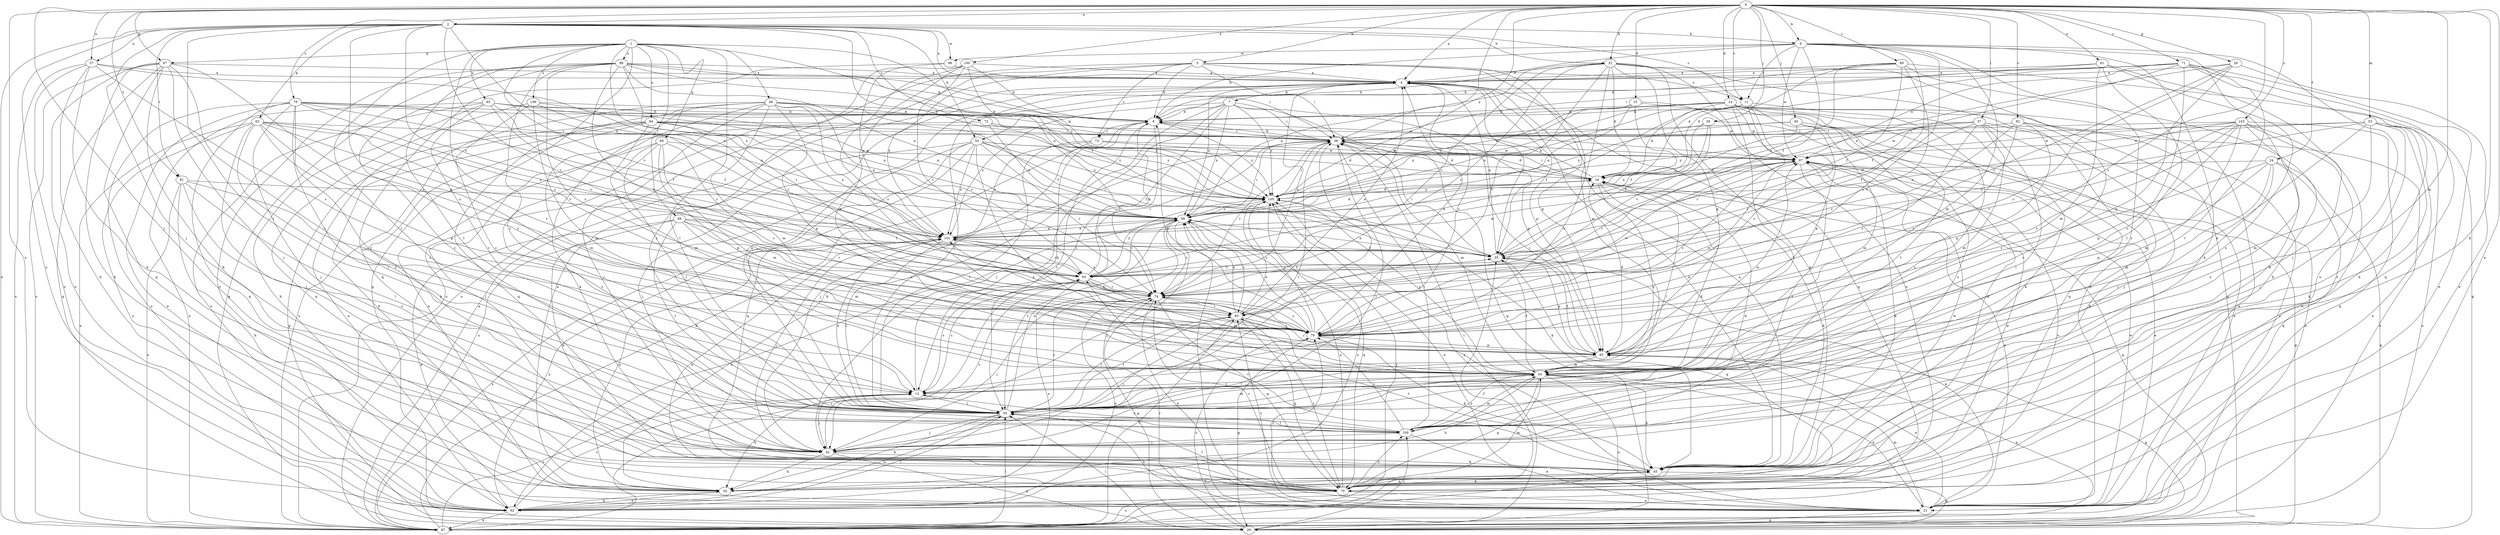 strict digraph  {
0;
1;
2;
4;
5;
6;
7;
8;
11;
12;
14;
15;
16;
21;
24;
25;
28;
29;
32;
33;
34;
37;
38;
39;
40;
42;
45;
46;
49;
50;
53;
54;
57;
58;
61;
62;
63;
65;
67;
69;
70;
71;
72;
73;
74;
78;
79;
81;
83;
84;
85;
86;
87;
89;
92;
93;
96;
97;
100;
101;
103;
105;
106;
109;
0 -> 2  [label=a];
0 -> 4  [label=a];
0 -> 5  [label=b];
0 -> 6  [label=b];
0 -> 11  [label=c];
0 -> 14  [label=d];
0 -> 15  [label=d];
0 -> 21  [label=e];
0 -> 24  [label=f];
0 -> 28  [label=g];
0 -> 32  [label=h];
0 -> 37  [label=i];
0 -> 38  [label=i];
0 -> 39  [label=j];
0 -> 40  [label=j];
0 -> 42  [label=j];
0 -> 45  [label=k];
0 -> 53  [label=m];
0 -> 54  [label=m];
0 -> 57  [label=n];
0 -> 61  [label=o];
0 -> 62  [label=o];
0 -> 67  [label=q];
0 -> 71  [label=r];
0 -> 78  [label=s];
0 -> 79  [label=s];
0 -> 81  [label=t];
0 -> 89  [label=v];
0 -> 92  [label=v];
0 -> 100  [label=x];
0 -> 103  [label=y];
0 -> 105  [label=y];
1 -> 25  [label=f];
1 -> 29  [label=g];
1 -> 46  [label=l];
1 -> 49  [label=l];
1 -> 50  [label=l];
1 -> 67  [label=q];
1 -> 69  [label=q];
1 -> 79  [label=s];
1 -> 84  [label=u];
1 -> 85  [label=u];
1 -> 86  [label=u];
1 -> 93  [label=v];
1 -> 101  [label=x];
1 -> 105  [label=y];
1 -> 106  [label=z];
1 -> 109  [label=z];
2 -> 4  [label=a];
2 -> 6  [label=b];
2 -> 11  [label=c];
2 -> 32  [label=h];
2 -> 33  [label=h];
2 -> 42  [label=j];
2 -> 50  [label=l];
2 -> 57  [label=n];
2 -> 62  [label=o];
2 -> 63  [label=p];
2 -> 65  [label=p];
2 -> 72  [label=r];
2 -> 81  [label=t];
2 -> 83  [label=t];
2 -> 87  [label=u];
2 -> 93  [label=v];
2 -> 96  [label=w];
2 -> 101  [label=x];
2 -> 105  [label=y];
4 -> 7  [label=b];
4 -> 25  [label=f];
4 -> 45  [label=k];
4 -> 50  [label=l];
4 -> 58  [label=n];
4 -> 65  [label=p];
4 -> 70  [label=q];
4 -> 79  [label=s];
5 -> 4  [label=a];
5 -> 8  [label=b];
5 -> 11  [label=c];
5 -> 38  [label=i];
5 -> 50  [label=l];
5 -> 54  [label=m];
5 -> 65  [label=p];
5 -> 73  [label=r];
5 -> 87  [label=u];
5 -> 101  [label=x];
6 -> 8  [label=b];
6 -> 11  [label=c];
6 -> 25  [label=f];
6 -> 33  [label=h];
6 -> 34  [label=h];
6 -> 45  [label=k];
6 -> 54  [label=m];
6 -> 62  [label=o];
6 -> 79  [label=s];
6 -> 83  [label=t];
6 -> 96  [label=w];
6 -> 97  [label=w];
6 -> 109  [label=z];
7 -> 8  [label=b];
7 -> 12  [label=c];
7 -> 29  [label=g];
7 -> 34  [label=h];
7 -> 38  [label=i];
7 -> 42  [label=j];
7 -> 58  [label=n];
7 -> 65  [label=p];
7 -> 101  [label=x];
7 -> 105  [label=y];
8 -> 38  [label=i];
8 -> 50  [label=l];
8 -> 73  [label=r];
8 -> 74  [label=r];
8 -> 105  [label=y];
11 -> 8  [label=b];
11 -> 25  [label=f];
11 -> 58  [label=n];
11 -> 65  [label=p];
11 -> 74  [label=r];
11 -> 79  [label=s];
11 -> 109  [label=z];
12 -> 8  [label=b];
12 -> 34  [label=h];
12 -> 42  [label=j];
12 -> 50  [label=l];
12 -> 93  [label=v];
14 -> 8  [label=b];
14 -> 16  [label=d];
14 -> 21  [label=e];
14 -> 34  [label=h];
14 -> 45  [label=k];
14 -> 50  [label=l];
14 -> 58  [label=n];
14 -> 70  [label=q];
14 -> 87  [label=u];
14 -> 97  [label=w];
14 -> 105  [label=y];
15 -> 8  [label=b];
15 -> 25  [label=f];
15 -> 50  [label=l];
15 -> 58  [label=n];
15 -> 97  [label=w];
15 -> 105  [label=y];
16 -> 8  [label=b];
16 -> 12  [label=c];
16 -> 21  [label=e];
16 -> 29  [label=g];
16 -> 38  [label=i];
16 -> 45  [label=k];
16 -> 50  [label=l];
16 -> 105  [label=y];
21 -> 29  [label=g];
21 -> 54  [label=m];
21 -> 58  [label=n];
21 -> 79  [label=s];
21 -> 83  [label=t];
21 -> 97  [label=w];
21 -> 105  [label=y];
24 -> 16  [label=d];
24 -> 29  [label=g];
24 -> 50  [label=l];
24 -> 54  [label=m];
24 -> 65  [label=p];
24 -> 70  [label=q];
24 -> 79  [label=s];
25 -> 4  [label=a];
25 -> 21  [label=e];
25 -> 38  [label=i];
25 -> 58  [label=n];
25 -> 65  [label=p];
25 -> 70  [label=q];
25 -> 93  [label=v];
28 -> 4  [label=a];
28 -> 21  [label=e];
28 -> 58  [label=n];
28 -> 65  [label=p];
28 -> 79  [label=s];
28 -> 93  [label=v];
29 -> 38  [label=i];
29 -> 50  [label=l];
29 -> 74  [label=r];
29 -> 79  [label=s];
29 -> 109  [label=z];
32 -> 4  [label=a];
32 -> 12  [label=c];
32 -> 16  [label=d];
32 -> 21  [label=e];
32 -> 29  [label=g];
32 -> 45  [label=k];
32 -> 58  [label=n];
32 -> 62  [label=o];
32 -> 65  [label=p];
32 -> 74  [label=r];
32 -> 83  [label=t];
32 -> 93  [label=v];
33 -> 16  [label=d];
33 -> 25  [label=f];
33 -> 42  [label=j];
33 -> 50  [label=l];
33 -> 54  [label=m];
33 -> 70  [label=q];
33 -> 74  [label=r];
33 -> 87  [label=u];
33 -> 97  [label=w];
33 -> 101  [label=x];
33 -> 105  [label=y];
34 -> 4  [label=a];
34 -> 62  [label=o];
34 -> 101  [label=x];
37 -> 38  [label=i];
37 -> 42  [label=j];
37 -> 50  [label=l];
37 -> 54  [label=m];
37 -> 74  [label=r];
37 -> 79  [label=s];
37 -> 87  [label=u];
37 -> 97  [label=w];
37 -> 105  [label=y];
38 -> 8  [label=b];
38 -> 16  [label=d];
38 -> 42  [label=j];
38 -> 50  [label=l];
38 -> 54  [label=m];
38 -> 74  [label=r];
38 -> 97  [label=w];
39 -> 21  [label=e];
39 -> 25  [label=f];
39 -> 38  [label=i];
39 -> 93  [label=v];
39 -> 101  [label=x];
40 -> 34  [label=h];
40 -> 38  [label=i];
40 -> 54  [label=m];
40 -> 58  [label=n];
40 -> 105  [label=y];
40 -> 109  [label=z];
42 -> 16  [label=d];
42 -> 29  [label=g];
42 -> 34  [label=h];
42 -> 38  [label=i];
42 -> 45  [label=k];
42 -> 93  [label=v];
45 -> 4  [label=a];
45 -> 29  [label=g];
45 -> 34  [label=h];
45 -> 70  [label=q];
45 -> 83  [label=t];
45 -> 93  [label=v];
45 -> 97  [label=w];
46 -> 8  [label=b];
46 -> 21  [label=e];
46 -> 25  [label=f];
46 -> 42  [label=j];
46 -> 45  [label=k];
46 -> 54  [label=m];
46 -> 65  [label=p];
46 -> 70  [label=q];
46 -> 74  [label=r];
46 -> 87  [label=u];
46 -> 93  [label=v];
46 -> 105  [label=y];
49 -> 21  [label=e];
49 -> 25  [label=f];
49 -> 45  [label=k];
49 -> 50  [label=l];
49 -> 54  [label=m];
49 -> 74  [label=r];
49 -> 79  [label=s];
49 -> 101  [label=x];
50 -> 4  [label=a];
50 -> 16  [label=d];
50 -> 21  [label=e];
50 -> 34  [label=h];
50 -> 42  [label=j];
50 -> 54  [label=m];
50 -> 58  [label=n];
50 -> 62  [label=o];
50 -> 74  [label=r];
50 -> 83  [label=t];
50 -> 101  [label=x];
50 -> 109  [label=z];
53 -> 21  [label=e];
53 -> 25  [label=f];
53 -> 38  [label=i];
53 -> 45  [label=k];
53 -> 54  [label=m];
53 -> 65  [label=p];
53 -> 87  [label=u];
53 -> 97  [label=w];
53 -> 109  [label=z];
54 -> 12  [label=c];
54 -> 21  [label=e];
54 -> 25  [label=f];
54 -> 34  [label=h];
54 -> 45  [label=k];
54 -> 70  [label=q];
54 -> 74  [label=r];
54 -> 87  [label=u];
54 -> 97  [label=w];
54 -> 105  [label=y];
54 -> 109  [label=z];
57 -> 4  [label=a];
57 -> 34  [label=h];
57 -> 45  [label=k];
57 -> 58  [label=n];
57 -> 62  [label=o];
57 -> 79  [label=s];
57 -> 87  [label=u];
58 -> 16  [label=d];
58 -> 38  [label=i];
58 -> 42  [label=j];
58 -> 50  [label=l];
58 -> 62  [label=o];
58 -> 70  [label=q];
58 -> 74  [label=r];
58 -> 83  [label=t];
58 -> 93  [label=v];
58 -> 101  [label=x];
61 -> 4  [label=a];
61 -> 38  [label=i];
61 -> 42  [label=j];
61 -> 50  [label=l];
61 -> 54  [label=m];
61 -> 109  [label=z];
62 -> 12  [label=c];
62 -> 34  [label=h];
62 -> 50  [label=l];
62 -> 87  [label=u];
62 -> 101  [label=x];
62 -> 105  [label=y];
63 -> 38  [label=i];
63 -> 42  [label=j];
63 -> 50  [label=l];
63 -> 62  [label=o];
63 -> 65  [label=p];
63 -> 79  [label=s];
63 -> 83  [label=t];
63 -> 87  [label=u];
63 -> 93  [label=v];
63 -> 101  [label=x];
65 -> 16  [label=d];
65 -> 21  [label=e];
65 -> 25  [label=f];
65 -> 29  [label=g];
65 -> 38  [label=i];
65 -> 50  [label=l];
65 -> 54  [label=m];
67 -> 4  [label=a];
67 -> 12  [label=c];
67 -> 29  [label=g];
67 -> 34  [label=h];
67 -> 42  [label=j];
67 -> 45  [label=k];
67 -> 62  [label=o];
67 -> 70  [label=q];
67 -> 79  [label=s];
67 -> 87  [label=u];
69 -> 42  [label=j];
69 -> 50  [label=l];
69 -> 54  [label=m];
69 -> 65  [label=p];
69 -> 79  [label=s];
69 -> 97  [label=w];
69 -> 109  [label=z];
70 -> 21  [label=e];
70 -> 45  [label=k];
70 -> 50  [label=l];
70 -> 54  [label=m];
70 -> 58  [label=n];
70 -> 74  [label=r];
70 -> 83  [label=t];
70 -> 87  [label=u];
70 -> 97  [label=w];
70 -> 101  [label=x];
70 -> 109  [label=z];
71 -> 4  [label=a];
71 -> 8  [label=b];
71 -> 12  [label=c];
71 -> 16  [label=d];
71 -> 21  [label=e];
71 -> 25  [label=f];
71 -> 34  [label=h];
71 -> 50  [label=l];
71 -> 70  [label=q];
71 -> 97  [label=w];
72 -> 38  [label=i];
72 -> 54  [label=m];
72 -> 58  [label=n];
72 -> 105  [label=y];
73 -> 16  [label=d];
73 -> 42  [label=j];
73 -> 50  [label=l];
73 -> 97  [label=w];
73 -> 101  [label=x];
74 -> 4  [label=a];
74 -> 21  [label=e];
74 -> 29  [label=g];
74 -> 42  [label=j];
74 -> 62  [label=o];
74 -> 70  [label=q];
74 -> 79  [label=s];
74 -> 83  [label=t];
74 -> 101  [label=x];
78 -> 8  [label=b];
78 -> 12  [label=c];
78 -> 21  [label=e];
78 -> 25  [label=f];
78 -> 42  [label=j];
78 -> 58  [label=n];
78 -> 62  [label=o];
78 -> 70  [label=q];
78 -> 93  [label=v];
78 -> 97  [label=w];
78 -> 109  [label=z];
79 -> 4  [label=a];
79 -> 8  [label=b];
79 -> 29  [label=g];
79 -> 45  [label=k];
79 -> 58  [label=n];
79 -> 65  [label=p];
79 -> 97  [label=w];
79 -> 101  [label=x];
79 -> 105  [label=y];
81 -> 34  [label=h];
81 -> 50  [label=l];
81 -> 79  [label=s];
81 -> 87  [label=u];
81 -> 105  [label=y];
81 -> 109  [label=z];
83 -> 4  [label=a];
83 -> 42  [label=j];
83 -> 50  [label=l];
83 -> 58  [label=n];
83 -> 70  [label=q];
83 -> 79  [label=s];
83 -> 97  [label=w];
83 -> 101  [label=x];
83 -> 105  [label=y];
84 -> 29  [label=g];
84 -> 34  [label=h];
84 -> 38  [label=i];
84 -> 45  [label=k];
84 -> 54  [label=m];
84 -> 58  [label=n];
84 -> 62  [label=o];
84 -> 97  [label=w];
84 -> 101  [label=x];
84 -> 105  [label=y];
85 -> 8  [label=b];
85 -> 12  [label=c];
85 -> 25  [label=f];
85 -> 34  [label=h];
85 -> 38  [label=i];
85 -> 58  [label=n];
85 -> 62  [label=o];
85 -> 74  [label=r];
85 -> 87  [label=u];
86 -> 4  [label=a];
86 -> 8  [label=b];
86 -> 12  [label=c];
86 -> 29  [label=g];
86 -> 38  [label=i];
86 -> 50  [label=l];
86 -> 58  [label=n];
86 -> 62  [label=o];
86 -> 74  [label=r];
86 -> 79  [label=s];
86 -> 83  [label=t];
86 -> 105  [label=y];
86 -> 109  [label=z];
87 -> 4  [label=a];
87 -> 8  [label=b];
87 -> 12  [label=c];
87 -> 25  [label=f];
87 -> 50  [label=l];
87 -> 65  [label=p];
87 -> 83  [label=t];
87 -> 93  [label=v];
87 -> 101  [label=x];
87 -> 105  [label=y];
89 -> 4  [label=a];
89 -> 8  [label=b];
89 -> 16  [label=d];
89 -> 25  [label=f];
89 -> 29  [label=g];
89 -> 34  [label=h];
89 -> 83  [label=t];
89 -> 101  [label=x];
92 -> 12  [label=c];
92 -> 38  [label=i];
92 -> 65  [label=p];
92 -> 74  [label=r];
92 -> 79  [label=s];
92 -> 87  [label=u];
93 -> 8  [label=b];
93 -> 12  [label=c];
93 -> 25  [label=f];
93 -> 38  [label=i];
93 -> 54  [label=m];
93 -> 62  [label=o];
93 -> 74  [label=r];
93 -> 97  [label=w];
93 -> 105  [label=y];
96 -> 4  [label=a];
96 -> 70  [label=q];
96 -> 101  [label=x];
97 -> 16  [label=d];
97 -> 21  [label=e];
97 -> 29  [label=g];
97 -> 45  [label=k];
97 -> 62  [label=o];
97 -> 74  [label=r];
97 -> 79  [label=s];
97 -> 109  [label=z];
100 -> 4  [label=a];
100 -> 8  [label=b];
100 -> 58  [label=n];
100 -> 65  [label=p];
100 -> 74  [label=r];
100 -> 79  [label=s];
100 -> 87  [label=u];
101 -> 25  [label=f];
101 -> 38  [label=i];
101 -> 42  [label=j];
101 -> 50  [label=l];
101 -> 58  [label=n];
101 -> 93  [label=v];
103 -> 34  [label=h];
103 -> 38  [label=i];
103 -> 42  [label=j];
103 -> 54  [label=m];
103 -> 65  [label=p];
103 -> 70  [label=q];
103 -> 74  [label=r];
103 -> 79  [label=s];
103 -> 97  [label=w];
103 -> 101  [label=x];
103 -> 109  [label=z];
105 -> 16  [label=d];
105 -> 21  [label=e];
105 -> 38  [label=i];
105 -> 45  [label=k];
105 -> 58  [label=n];
106 -> 8  [label=b];
106 -> 12  [label=c];
106 -> 54  [label=m];
106 -> 58  [label=n];
106 -> 70  [label=q];
106 -> 93  [label=v];
109 -> 12  [label=c];
109 -> 21  [label=e];
109 -> 38  [label=i];
109 -> 42  [label=j];
109 -> 50  [label=l];
109 -> 54  [label=m];
109 -> 79  [label=s];
}
